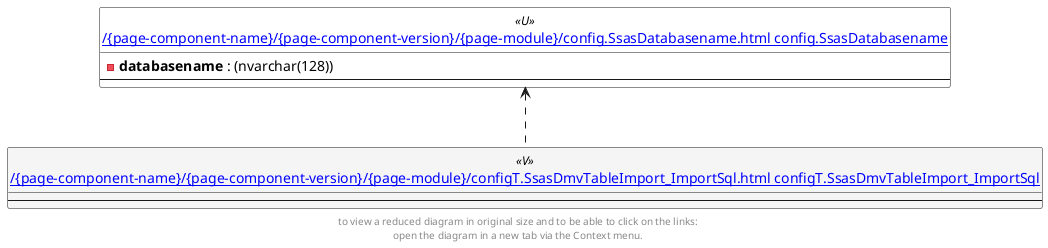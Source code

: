 @startuml
'Left to right direction
top to bottom direction
hide circle
'avoide "." issues:
set namespaceSeparator none


skinparam class {
  BackgroundColor White
  BackgroundColor<<FN>> Yellow
  BackgroundColor<<FS>> Yellow
  BackgroundColor<<FT>> LightGray
  BackgroundColor<<IF>> Yellow
  BackgroundColor<<IS>> Yellow
  BackgroundColor<<P>> Aqua
  BackgroundColor<<PC>> Aqua
  BackgroundColor<<SN>> Yellow
  BackgroundColor<<SO>> SlateBlue
  BackgroundColor<<TF>> LightGray
  BackgroundColor<<TR>> Tomato
  BackgroundColor<<U>> White
  BackgroundColor<<V>> WhiteSmoke
  BackgroundColor<<X>> Aqua
}


entity "[[{site-url}/{page-component-name}/{page-component-version}/{page-module}/config.SsasDatabasename.html config.SsasDatabasename]]" as config.SsasDatabasename << U >> {
  - **databasename** : (nvarchar(128))
  --
}

entity "[[{site-url}/{page-component-name}/{page-component-version}/{page-module}/configT.SsasDmvTableImport_ImportSql.html configT.SsasDmvTableImport_ImportSql]]" as configT.SsasDmvTableImport_ImportSql << V >> {
  --
}

config.SsasDatabasename <.. configT.SsasDmvTableImport_ImportSql
footer
to view a reduced diagram in original size and to be able to click on the links:
open the diagram in a new tab via the Context menu.
end footer

@enduml


